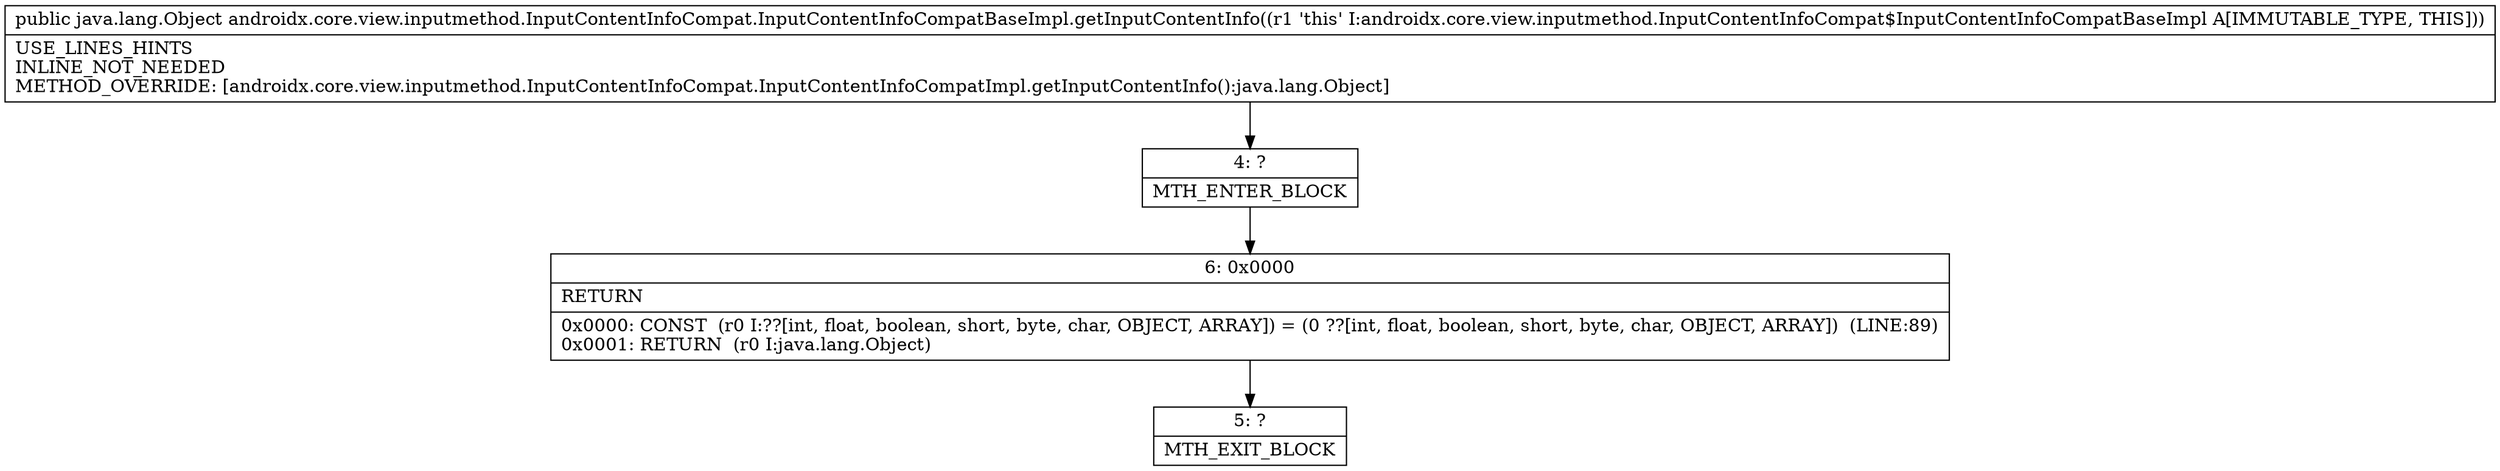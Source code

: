 digraph "CFG forandroidx.core.view.inputmethod.InputContentInfoCompat.InputContentInfoCompatBaseImpl.getInputContentInfo()Ljava\/lang\/Object;" {
Node_4 [shape=record,label="{4\:\ ?|MTH_ENTER_BLOCK\l}"];
Node_6 [shape=record,label="{6\:\ 0x0000|RETURN\l|0x0000: CONST  (r0 I:??[int, float, boolean, short, byte, char, OBJECT, ARRAY]) = (0 ??[int, float, boolean, short, byte, char, OBJECT, ARRAY])  (LINE:89)\l0x0001: RETURN  (r0 I:java.lang.Object) \l}"];
Node_5 [shape=record,label="{5\:\ ?|MTH_EXIT_BLOCK\l}"];
MethodNode[shape=record,label="{public java.lang.Object androidx.core.view.inputmethod.InputContentInfoCompat.InputContentInfoCompatBaseImpl.getInputContentInfo((r1 'this' I:androidx.core.view.inputmethod.InputContentInfoCompat$InputContentInfoCompatBaseImpl A[IMMUTABLE_TYPE, THIS]))  | USE_LINES_HINTS\lINLINE_NOT_NEEDED\lMETHOD_OVERRIDE: [androidx.core.view.inputmethod.InputContentInfoCompat.InputContentInfoCompatImpl.getInputContentInfo():java.lang.Object]\l}"];
MethodNode -> Node_4;Node_4 -> Node_6;
Node_6 -> Node_5;
}

